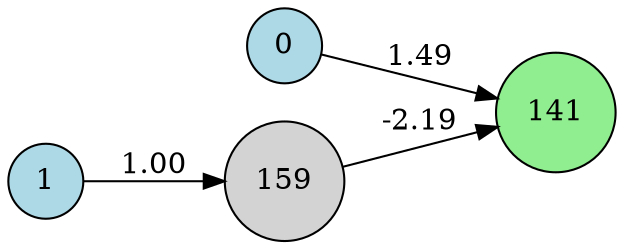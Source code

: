 digraph neat {
  rankdir=LR;
  node [shape=circle];
  node0 [label="0", style=filled, fillcolor=lightblue];
  node1 [label="1", style=filled, fillcolor=lightblue];
  node141 [label="141", style=filled, fillcolor=lightgreen];
  node159 [label="159", style=filled, fillcolor=lightgray];
  node0 -> node141 [label="1.49"];
  node1 -> node159 [label="1.00"];
  node159 -> node141 [label="-2.19"];
}
